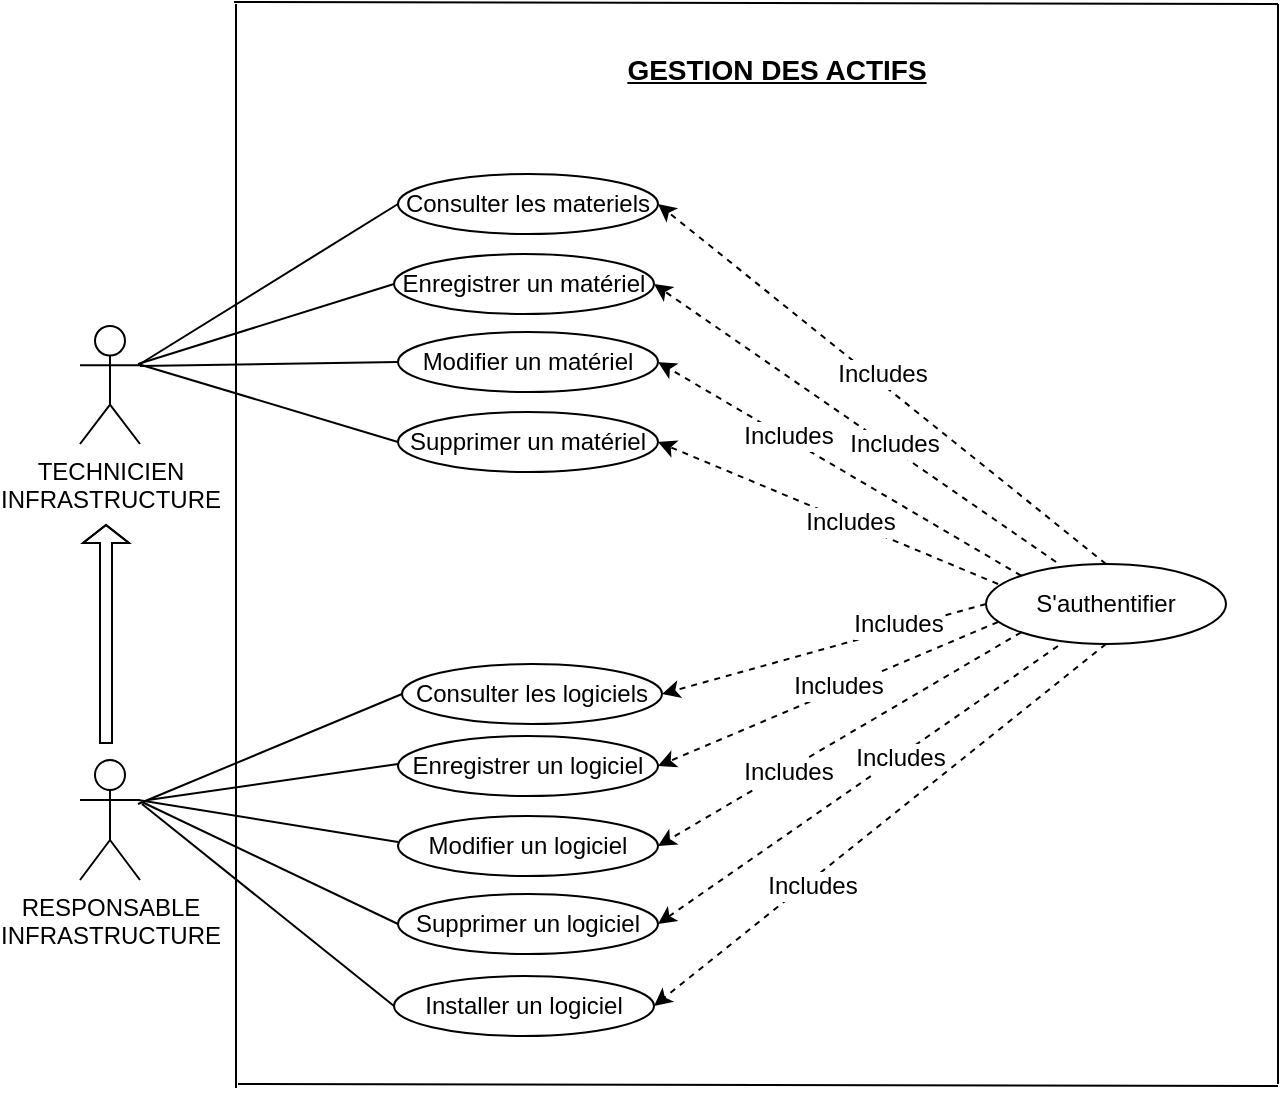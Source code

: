 <mxfile version="22.1.2" type="device">
  <diagram name="Page-1" id="_4VP0vzSEOQnRHJXCkJR">
    <mxGraphModel dx="864" dy="1685" grid="1" gridSize="10" guides="1" tooltips="1" connect="1" arrows="1" fold="1" page="1" pageScale="1" pageWidth="827" pageHeight="1169" math="0" shadow="0">
      <root>
        <mxCell id="0" />
        <mxCell id="1" parent="0" />
        <mxCell id="I5cb5Mffd0dAE2G7a-9N-1" value="RESPONSABLE&lt;br&gt;INFRASTRUCTURE" style="shape=umlActor;verticalLabelPosition=bottom;verticalAlign=top;html=1;outlineConnect=0;" vertex="1" parent="1">
          <mxGeometry x="81" y="338" width="30" height="60" as="geometry" />
        </mxCell>
        <mxCell id="I5cb5Mffd0dAE2G7a-9N-2" value="Consulter les materiels" style="ellipse;whiteSpace=wrap;html=1;" vertex="1" parent="1">
          <mxGeometry x="240" y="45" width="130" height="30" as="geometry" />
        </mxCell>
        <mxCell id="I5cb5Mffd0dAE2G7a-9N-4" value="&lt;b&gt;&lt;u&gt;&lt;font style=&quot;font-size: 14px;&quot;&gt;GESTION DES ACTIFS&lt;/font&gt;&lt;/u&gt;&lt;/b&gt;" style="text;html=1;strokeColor=none;fillColor=none;align=center;verticalAlign=middle;whiteSpace=wrap;rounded=0;" vertex="1" parent="1">
          <mxGeometry x="346" y="-22" width="167" height="30" as="geometry" />
        </mxCell>
        <mxCell id="I5cb5Mffd0dAE2G7a-9N-5" value="S&#39;authentifier" style="ellipse;whiteSpace=wrap;html=1;" vertex="1" parent="1">
          <mxGeometry x="534" y="240" width="120" height="40" as="geometry" />
        </mxCell>
        <mxCell id="I5cb5Mffd0dAE2G7a-9N-6" value="TECHNICIEN&lt;br&gt;INFRASTRUCTURE" style="shape=umlActor;verticalLabelPosition=bottom;verticalAlign=top;html=1;outlineConnect=0;" vertex="1" parent="1">
          <mxGeometry x="81" y="121" width="30" height="59" as="geometry" />
        </mxCell>
        <mxCell id="I5cb5Mffd0dAE2G7a-9N-10" value="" style="endArrow=none;html=1;rounded=0;entryX=0;entryY=0.5;entryDx=0;entryDy=0;" edge="1" parent="1">
          <mxGeometry width="50" height="50" relative="1" as="geometry">
            <mxPoint x="115" y="358" as="sourcePoint" />
            <mxPoint x="240" y="340" as="targetPoint" />
          </mxGeometry>
        </mxCell>
        <mxCell id="I5cb5Mffd0dAE2G7a-9N-19" value="" style="shape=flexArrow;endArrow=classic;html=1;rounded=0;width=6;endSize=2.67;endWidth=16;" edge="1" parent="1">
          <mxGeometry width="50" height="50" relative="1" as="geometry">
            <mxPoint x="94" y="330" as="sourcePoint" />
            <mxPoint x="94" y="220" as="targetPoint" />
            <Array as="points">
              <mxPoint x="94" y="270" />
            </Array>
          </mxGeometry>
        </mxCell>
        <mxCell id="I5cb5Mffd0dAE2G7a-9N-21" value="" style="endArrow=none;html=1;rounded=0;" edge="1" parent="1">
          <mxGeometry width="50" height="50" relative="1" as="geometry">
            <mxPoint x="160" y="500" as="sourcePoint" />
            <mxPoint x="680" y="501" as="targetPoint" />
          </mxGeometry>
        </mxCell>
        <mxCell id="I5cb5Mffd0dAE2G7a-9N-22" value="" style="endArrow=none;html=1;rounded=0;" edge="1" parent="1">
          <mxGeometry width="50" height="50" relative="1" as="geometry">
            <mxPoint x="158" y="-41" as="sourcePoint" />
            <mxPoint x="680" y="-40" as="targetPoint" />
          </mxGeometry>
        </mxCell>
        <mxCell id="I5cb5Mffd0dAE2G7a-9N-24" value="" style="endArrow=none;html=1;rounded=0;" edge="1" parent="1">
          <mxGeometry width="50" height="50" relative="1" as="geometry">
            <mxPoint x="680" y="-40" as="sourcePoint" />
            <mxPoint x="680" y="500" as="targetPoint" />
          </mxGeometry>
        </mxCell>
        <mxCell id="I5cb5Mffd0dAE2G7a-9N-25" value="Enregistrer un matériel" style="ellipse;whiteSpace=wrap;html=1;" vertex="1" parent="1">
          <mxGeometry x="238" y="85" width="130" height="30" as="geometry" />
        </mxCell>
        <mxCell id="I5cb5Mffd0dAE2G7a-9N-26" value="Modifier un matériel" style="ellipse;whiteSpace=wrap;html=1;" vertex="1" parent="1">
          <mxGeometry x="240" y="124" width="130" height="30" as="geometry" />
        </mxCell>
        <mxCell id="I5cb5Mffd0dAE2G7a-9N-27" value="Supprimer un matériel" style="ellipse;whiteSpace=wrap;html=1;" vertex="1" parent="1">
          <mxGeometry x="240" y="164" width="130" height="30" as="geometry" />
        </mxCell>
        <mxCell id="I5cb5Mffd0dAE2G7a-9N-28" value="Installer un logiciel" style="ellipse;whiteSpace=wrap;html=1;" vertex="1" parent="1">
          <mxGeometry x="238" y="446" width="130" height="30" as="geometry" />
        </mxCell>
        <mxCell id="I5cb5Mffd0dAE2G7a-9N-29" value="Supprimer un logiciel" style="ellipse;whiteSpace=wrap;html=1;" vertex="1" parent="1">
          <mxGeometry x="240" y="405" width="130" height="30" as="geometry" />
        </mxCell>
        <mxCell id="I5cb5Mffd0dAE2G7a-9N-30" value="Modifier un logiciel" style="ellipse;whiteSpace=wrap;html=1;" vertex="1" parent="1">
          <mxGeometry x="240" y="366" width="130" height="30" as="geometry" />
        </mxCell>
        <mxCell id="I5cb5Mffd0dAE2G7a-9N-31" value="Enregistrer un logiciel" style="ellipse;whiteSpace=wrap;html=1;" vertex="1" parent="1">
          <mxGeometry x="240" y="326" width="130" height="30" as="geometry" />
        </mxCell>
        <mxCell id="I5cb5Mffd0dAE2G7a-9N-32" value="Consulter les logiciels" style="ellipse;whiteSpace=wrap;html=1;" vertex="1" parent="1">
          <mxGeometry x="242" y="290" width="130" height="30" as="geometry" />
        </mxCell>
        <mxCell id="I5cb5Mffd0dAE2G7a-9N-33" value="" style="endArrow=classic;html=1;rounded=0;entryX=1;entryY=0.5;entryDx=0;entryDy=0;dashed=1;exitX=0.5;exitY=0;exitDx=0;exitDy=0;" edge="1" parent="1" source="I5cb5Mffd0dAE2G7a-9N-5" target="I5cb5Mffd0dAE2G7a-9N-2">
          <mxGeometry width="50" height="50" relative="1" as="geometry">
            <mxPoint x="570" y="240" as="sourcePoint" />
            <mxPoint x="610" y="170" as="targetPoint" />
          </mxGeometry>
        </mxCell>
        <mxCell id="I5cb5Mffd0dAE2G7a-9N-50" value="&lt;font style=&quot;font-size: 12px;&quot;&gt;Includes&lt;/font&gt;" style="edgeLabel;html=1;align=center;verticalAlign=middle;resizable=0;points=[];" vertex="1" connectable="0" parent="I5cb5Mffd0dAE2G7a-9N-33">
          <mxGeometry x="0.025" y="-4" relative="1" as="geometry">
            <mxPoint as="offset" />
          </mxGeometry>
        </mxCell>
        <mxCell id="I5cb5Mffd0dAE2G7a-9N-34" value="" style="endArrow=classic;html=1;rounded=0;entryX=1;entryY=0.5;entryDx=0;entryDy=0;exitX=0.292;exitY=-0.025;exitDx=0;exitDy=0;exitPerimeter=0;dashed=1;" edge="1" parent="1" source="I5cb5Mffd0dAE2G7a-9N-5" target="I5cb5Mffd0dAE2G7a-9N-25">
          <mxGeometry width="50" height="50" relative="1" as="geometry">
            <mxPoint x="560" y="240" as="sourcePoint" />
            <mxPoint x="591" y="173" as="targetPoint" />
          </mxGeometry>
        </mxCell>
        <mxCell id="I5cb5Mffd0dAE2G7a-9N-51" value="&lt;font style=&quot;font-size: 12px;&quot;&gt;Includes&lt;/font&gt;" style="edgeLabel;html=1;align=center;verticalAlign=middle;resizable=0;points=[];" vertex="1" connectable="0" parent="I5cb5Mffd0dAE2G7a-9N-34">
          <mxGeometry x="-0.177" y="-2" relative="1" as="geometry">
            <mxPoint as="offset" />
          </mxGeometry>
        </mxCell>
        <mxCell id="I5cb5Mffd0dAE2G7a-9N-35" value="" style="endArrow=classic;html=1;rounded=0;entryX=1;entryY=0.5;entryDx=0;entryDy=0;exitX=0;exitY=0;exitDx=0;exitDy=0;dashed=1;" edge="1" parent="1" source="I5cb5Mffd0dAE2G7a-9N-5" target="I5cb5Mffd0dAE2G7a-9N-26">
          <mxGeometry width="50" height="50" relative="1" as="geometry">
            <mxPoint x="524" y="231" as="sourcePoint" />
            <mxPoint x="574" y="181" as="targetPoint" />
          </mxGeometry>
        </mxCell>
        <mxCell id="I5cb5Mffd0dAE2G7a-9N-52" value="&lt;font style=&quot;font-size: 12px;&quot;&gt;Includes&lt;/font&gt;" style="edgeLabel;html=1;align=center;verticalAlign=middle;resizable=0;points=[];" vertex="1" connectable="0" parent="I5cb5Mffd0dAE2G7a-9N-35">
          <mxGeometry x="0.298" y="-1" relative="1" as="geometry">
            <mxPoint as="offset" />
          </mxGeometry>
        </mxCell>
        <mxCell id="I5cb5Mffd0dAE2G7a-9N-36" value="" style="endArrow=classic;html=1;rounded=0;entryX=1;entryY=0.5;entryDx=0;entryDy=0;dashed=1;" edge="1" parent="1" target="I5cb5Mffd0dAE2G7a-9N-27">
          <mxGeometry width="50" height="50" relative="1" as="geometry">
            <mxPoint x="540" y="250" as="sourcePoint" />
            <mxPoint x="570" y="190" as="targetPoint" />
          </mxGeometry>
        </mxCell>
        <mxCell id="I5cb5Mffd0dAE2G7a-9N-53" value="&lt;font style=&quot;font-size: 12px;&quot;&gt;Includes&lt;/font&gt;" style="edgeLabel;html=1;align=center;verticalAlign=middle;resizable=0;points=[];" vertex="1" connectable="0" parent="I5cb5Mffd0dAE2G7a-9N-36">
          <mxGeometry x="-0.119" relative="1" as="geometry">
            <mxPoint as="offset" />
          </mxGeometry>
        </mxCell>
        <mxCell id="I5cb5Mffd0dAE2G7a-9N-37" value="" style="endArrow=classic;html=1;rounded=0;entryX=1;entryY=0.5;entryDx=0;entryDy=0;exitX=0.05;exitY=0.725;exitDx=0;exitDy=0;exitPerimeter=0;dashed=1;" edge="1" parent="1" source="I5cb5Mffd0dAE2G7a-9N-5" target="I5cb5Mffd0dAE2G7a-9N-31">
          <mxGeometry width="50" height="50" relative="1" as="geometry">
            <mxPoint x="522" y="243" as="sourcePoint" />
            <mxPoint x="572" y="193" as="targetPoint" />
          </mxGeometry>
        </mxCell>
        <mxCell id="I5cb5Mffd0dAE2G7a-9N-56" value="&lt;font style=&quot;font-size: 12px;&quot;&gt;Includes&lt;/font&gt;" style="edgeLabel;html=1;align=center;verticalAlign=middle;resizable=0;points=[];" vertex="1" connectable="0" parent="I5cb5Mffd0dAE2G7a-9N-37">
          <mxGeometry x="-0.067" y="-2" relative="1" as="geometry">
            <mxPoint as="offset" />
          </mxGeometry>
        </mxCell>
        <mxCell id="I5cb5Mffd0dAE2G7a-9N-38" value="" style="endArrow=classic;html=1;rounded=0;entryX=1;entryY=0.5;entryDx=0;entryDy=0;exitX=0;exitY=1;exitDx=0;exitDy=0;dashed=1;" edge="1" parent="1" source="I5cb5Mffd0dAE2G7a-9N-5" target="I5cb5Mffd0dAE2G7a-9N-30">
          <mxGeometry width="50" height="50" relative="1" as="geometry">
            <mxPoint x="525" y="246" as="sourcePoint" />
            <mxPoint x="575" y="196" as="targetPoint" />
          </mxGeometry>
        </mxCell>
        <mxCell id="I5cb5Mffd0dAE2G7a-9N-57" value="&lt;font style=&quot;font-size: 12px;&quot;&gt;Includes&lt;/font&gt;" style="edgeLabel;html=1;align=center;verticalAlign=middle;resizable=0;points=[];" vertex="1" connectable="0" parent="I5cb5Mffd0dAE2G7a-9N-38">
          <mxGeometry x="0.29" y="1" relative="1" as="geometry">
            <mxPoint as="offset" />
          </mxGeometry>
        </mxCell>
        <mxCell id="I5cb5Mffd0dAE2G7a-9N-39" value="" style="endArrow=classic;html=1;rounded=0;entryX=1;entryY=0.5;entryDx=0;entryDy=0;exitX=0.3;exitY=1.025;exitDx=0;exitDy=0;exitPerimeter=0;dashed=1;" edge="1" parent="1" source="I5cb5Mffd0dAE2G7a-9N-5" target="I5cb5Mffd0dAE2G7a-9N-29">
          <mxGeometry width="50" height="50" relative="1" as="geometry">
            <mxPoint x="530" y="250" as="sourcePoint" />
            <mxPoint x="580" y="200" as="targetPoint" />
          </mxGeometry>
        </mxCell>
        <mxCell id="I5cb5Mffd0dAE2G7a-9N-58" value="&lt;font style=&quot;font-size: 12px;&quot;&gt;Includes&lt;/font&gt;" style="edgeLabel;html=1;align=center;verticalAlign=middle;resizable=0;points=[];" vertex="1" connectable="0" parent="I5cb5Mffd0dAE2G7a-9N-39">
          <mxGeometry x="-0.203" relative="1" as="geometry">
            <mxPoint as="offset" />
          </mxGeometry>
        </mxCell>
        <mxCell id="I5cb5Mffd0dAE2G7a-9N-40" value="" style="endArrow=classic;html=1;rounded=0;entryX=1;entryY=0.5;entryDx=0;entryDy=0;exitX=0.5;exitY=1;exitDx=0;exitDy=0;dashed=1;" edge="1" parent="1" source="I5cb5Mffd0dAE2G7a-9N-5" target="I5cb5Mffd0dAE2G7a-9N-28">
          <mxGeometry width="50" height="50" relative="1" as="geometry">
            <mxPoint x="540" y="252" as="sourcePoint" />
            <mxPoint x="590" y="202" as="targetPoint" />
          </mxGeometry>
        </mxCell>
        <mxCell id="I5cb5Mffd0dAE2G7a-9N-59" value="&lt;font style=&quot;font-size: 12px;&quot;&gt;Includes&lt;/font&gt;" style="edgeLabel;html=1;align=center;verticalAlign=middle;resizable=0;points=[];" vertex="1" connectable="0" parent="I5cb5Mffd0dAE2G7a-9N-40">
          <mxGeometry x="0.311" y="2" relative="1" as="geometry">
            <mxPoint as="offset" />
          </mxGeometry>
        </mxCell>
        <mxCell id="I5cb5Mffd0dAE2G7a-9N-41" value="" style="endArrow=classic;html=1;rounded=0;entryX=1;entryY=0.5;entryDx=0;entryDy=0;exitX=0;exitY=0.5;exitDx=0;exitDy=0;dashed=1;" edge="1" parent="1" source="I5cb5Mffd0dAE2G7a-9N-5" target="I5cb5Mffd0dAE2G7a-9N-32">
          <mxGeometry width="50" height="50" relative="1" as="geometry">
            <mxPoint x="530" y="254" as="sourcePoint" />
            <mxPoint x="594" y="204" as="targetPoint" />
          </mxGeometry>
        </mxCell>
        <mxCell id="I5cb5Mffd0dAE2G7a-9N-54" value="&lt;font style=&quot;font-size: 12px;&quot;&gt;Includes&lt;/font&gt;" style="edgeLabel;html=1;align=center;verticalAlign=middle;resizable=0;points=[];" vertex="1" connectable="0" parent="I5cb5Mffd0dAE2G7a-9N-41">
          <mxGeometry x="-0.078" y="3" relative="1" as="geometry">
            <mxPoint x="30" y="-14" as="offset" />
          </mxGeometry>
        </mxCell>
        <mxCell id="I5cb5Mffd0dAE2G7a-9N-42" value="" style="endArrow=none;html=1;rounded=0;entryX=0;entryY=0.5;entryDx=0;entryDy=0;" edge="1" parent="1" target="I5cb5Mffd0dAE2G7a-9N-2">
          <mxGeometry width="50" height="50" relative="1" as="geometry">
            <mxPoint x="111" y="140" as="sourcePoint" />
            <mxPoint x="161" y="90" as="targetPoint" />
          </mxGeometry>
        </mxCell>
        <mxCell id="I5cb5Mffd0dAE2G7a-9N-43" value="" style="endArrow=none;html=1;rounded=0;entryX=0;entryY=0.5;entryDx=0;entryDy=0;" edge="1" parent="1" target="I5cb5Mffd0dAE2G7a-9N-25">
          <mxGeometry width="50" height="50" relative="1" as="geometry">
            <mxPoint x="110" y="140" as="sourcePoint" />
            <mxPoint x="160" y="90" as="targetPoint" />
          </mxGeometry>
        </mxCell>
        <mxCell id="I5cb5Mffd0dAE2G7a-9N-44" value="" style="endArrow=none;html=1;rounded=0;entryX=0;entryY=0.5;entryDx=0;entryDy=0;" edge="1" parent="1" target="I5cb5Mffd0dAE2G7a-9N-26">
          <mxGeometry width="50" height="50" relative="1" as="geometry">
            <mxPoint x="111" y="141" as="sourcePoint" />
            <mxPoint x="161" y="91" as="targetPoint" />
          </mxGeometry>
        </mxCell>
        <mxCell id="I5cb5Mffd0dAE2G7a-9N-45" value="" style="endArrow=none;html=1;rounded=0;entryX=0;entryY=0.5;entryDx=0;entryDy=0;" edge="1" parent="1" target="I5cb5Mffd0dAE2G7a-9N-27">
          <mxGeometry width="50" height="50" relative="1" as="geometry">
            <mxPoint x="110" y="140" as="sourcePoint" />
            <mxPoint x="160" y="90" as="targetPoint" />
          </mxGeometry>
        </mxCell>
        <mxCell id="I5cb5Mffd0dAE2G7a-9N-46" value="" style="endArrow=none;html=1;rounded=0;entryX=0;entryY=0.5;entryDx=0;entryDy=0;" edge="1" parent="1">
          <mxGeometry width="50" height="50" relative="1" as="geometry">
            <mxPoint x="110" y="358" as="sourcePoint" />
            <mxPoint x="240" y="379" as="targetPoint" />
          </mxGeometry>
        </mxCell>
        <mxCell id="I5cb5Mffd0dAE2G7a-9N-47" value="" style="endArrow=none;html=1;rounded=0;entryX=0;entryY=0.5;entryDx=0;entryDy=0;" edge="1" parent="1" target="I5cb5Mffd0dAE2G7a-9N-29">
          <mxGeometry width="50" height="50" relative="1" as="geometry">
            <mxPoint x="112" y="359" as="sourcePoint" />
            <mxPoint x="162" y="309" as="targetPoint" />
          </mxGeometry>
        </mxCell>
        <mxCell id="I5cb5Mffd0dAE2G7a-9N-48" value="" style="endArrow=none;html=1;rounded=0;entryX=0;entryY=0.5;entryDx=0;entryDy=0;" edge="1" parent="1" target="I5cb5Mffd0dAE2G7a-9N-28">
          <mxGeometry width="50" height="50" relative="1" as="geometry">
            <mxPoint x="112" y="360" as="sourcePoint" />
            <mxPoint x="162" y="310" as="targetPoint" />
          </mxGeometry>
        </mxCell>
        <mxCell id="I5cb5Mffd0dAE2G7a-9N-55" value="" style="endArrow=none;html=1;rounded=0;entryX=0;entryY=0.5;entryDx=0;entryDy=0;" edge="1" parent="1" target="I5cb5Mffd0dAE2G7a-9N-32">
          <mxGeometry width="50" height="50" relative="1" as="geometry">
            <mxPoint x="110" y="360" as="sourcePoint" />
            <mxPoint x="160" y="90" as="targetPoint" />
          </mxGeometry>
        </mxCell>
        <mxCell id="I5cb5Mffd0dAE2G7a-9N-60" value="" style="endArrow=none;html=1;rounded=0;" edge="1" parent="1">
          <mxGeometry width="50" height="50" relative="1" as="geometry">
            <mxPoint x="159" y="-40" as="sourcePoint" />
            <mxPoint x="159" y="502" as="targetPoint" />
          </mxGeometry>
        </mxCell>
      </root>
    </mxGraphModel>
  </diagram>
</mxfile>
